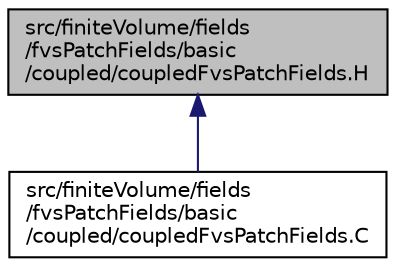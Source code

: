 digraph "src/finiteVolume/fields/fvsPatchFields/basic/coupled/coupledFvsPatchFields.H"
{
  bgcolor="transparent";
  edge [fontname="Helvetica",fontsize="10",labelfontname="Helvetica",labelfontsize="10"];
  node [fontname="Helvetica",fontsize="10",shape=record];
  Node213 [label="src/finiteVolume/fields\l/fvsPatchFields/basic\l/coupled/coupledFvsPatchFields.H",height=0.2,width=0.4,color="black", fillcolor="grey75", style="filled", fontcolor="black"];
  Node213 -> Node214 [dir="back",color="midnightblue",fontsize="10",style="solid",fontname="Helvetica"];
  Node214 [label="src/finiteVolume/fields\l/fvsPatchFields/basic\l/coupled/coupledFvsPatchFields.C",height=0.2,width=0.4,color="black",URL="$a02666.html"];
}
